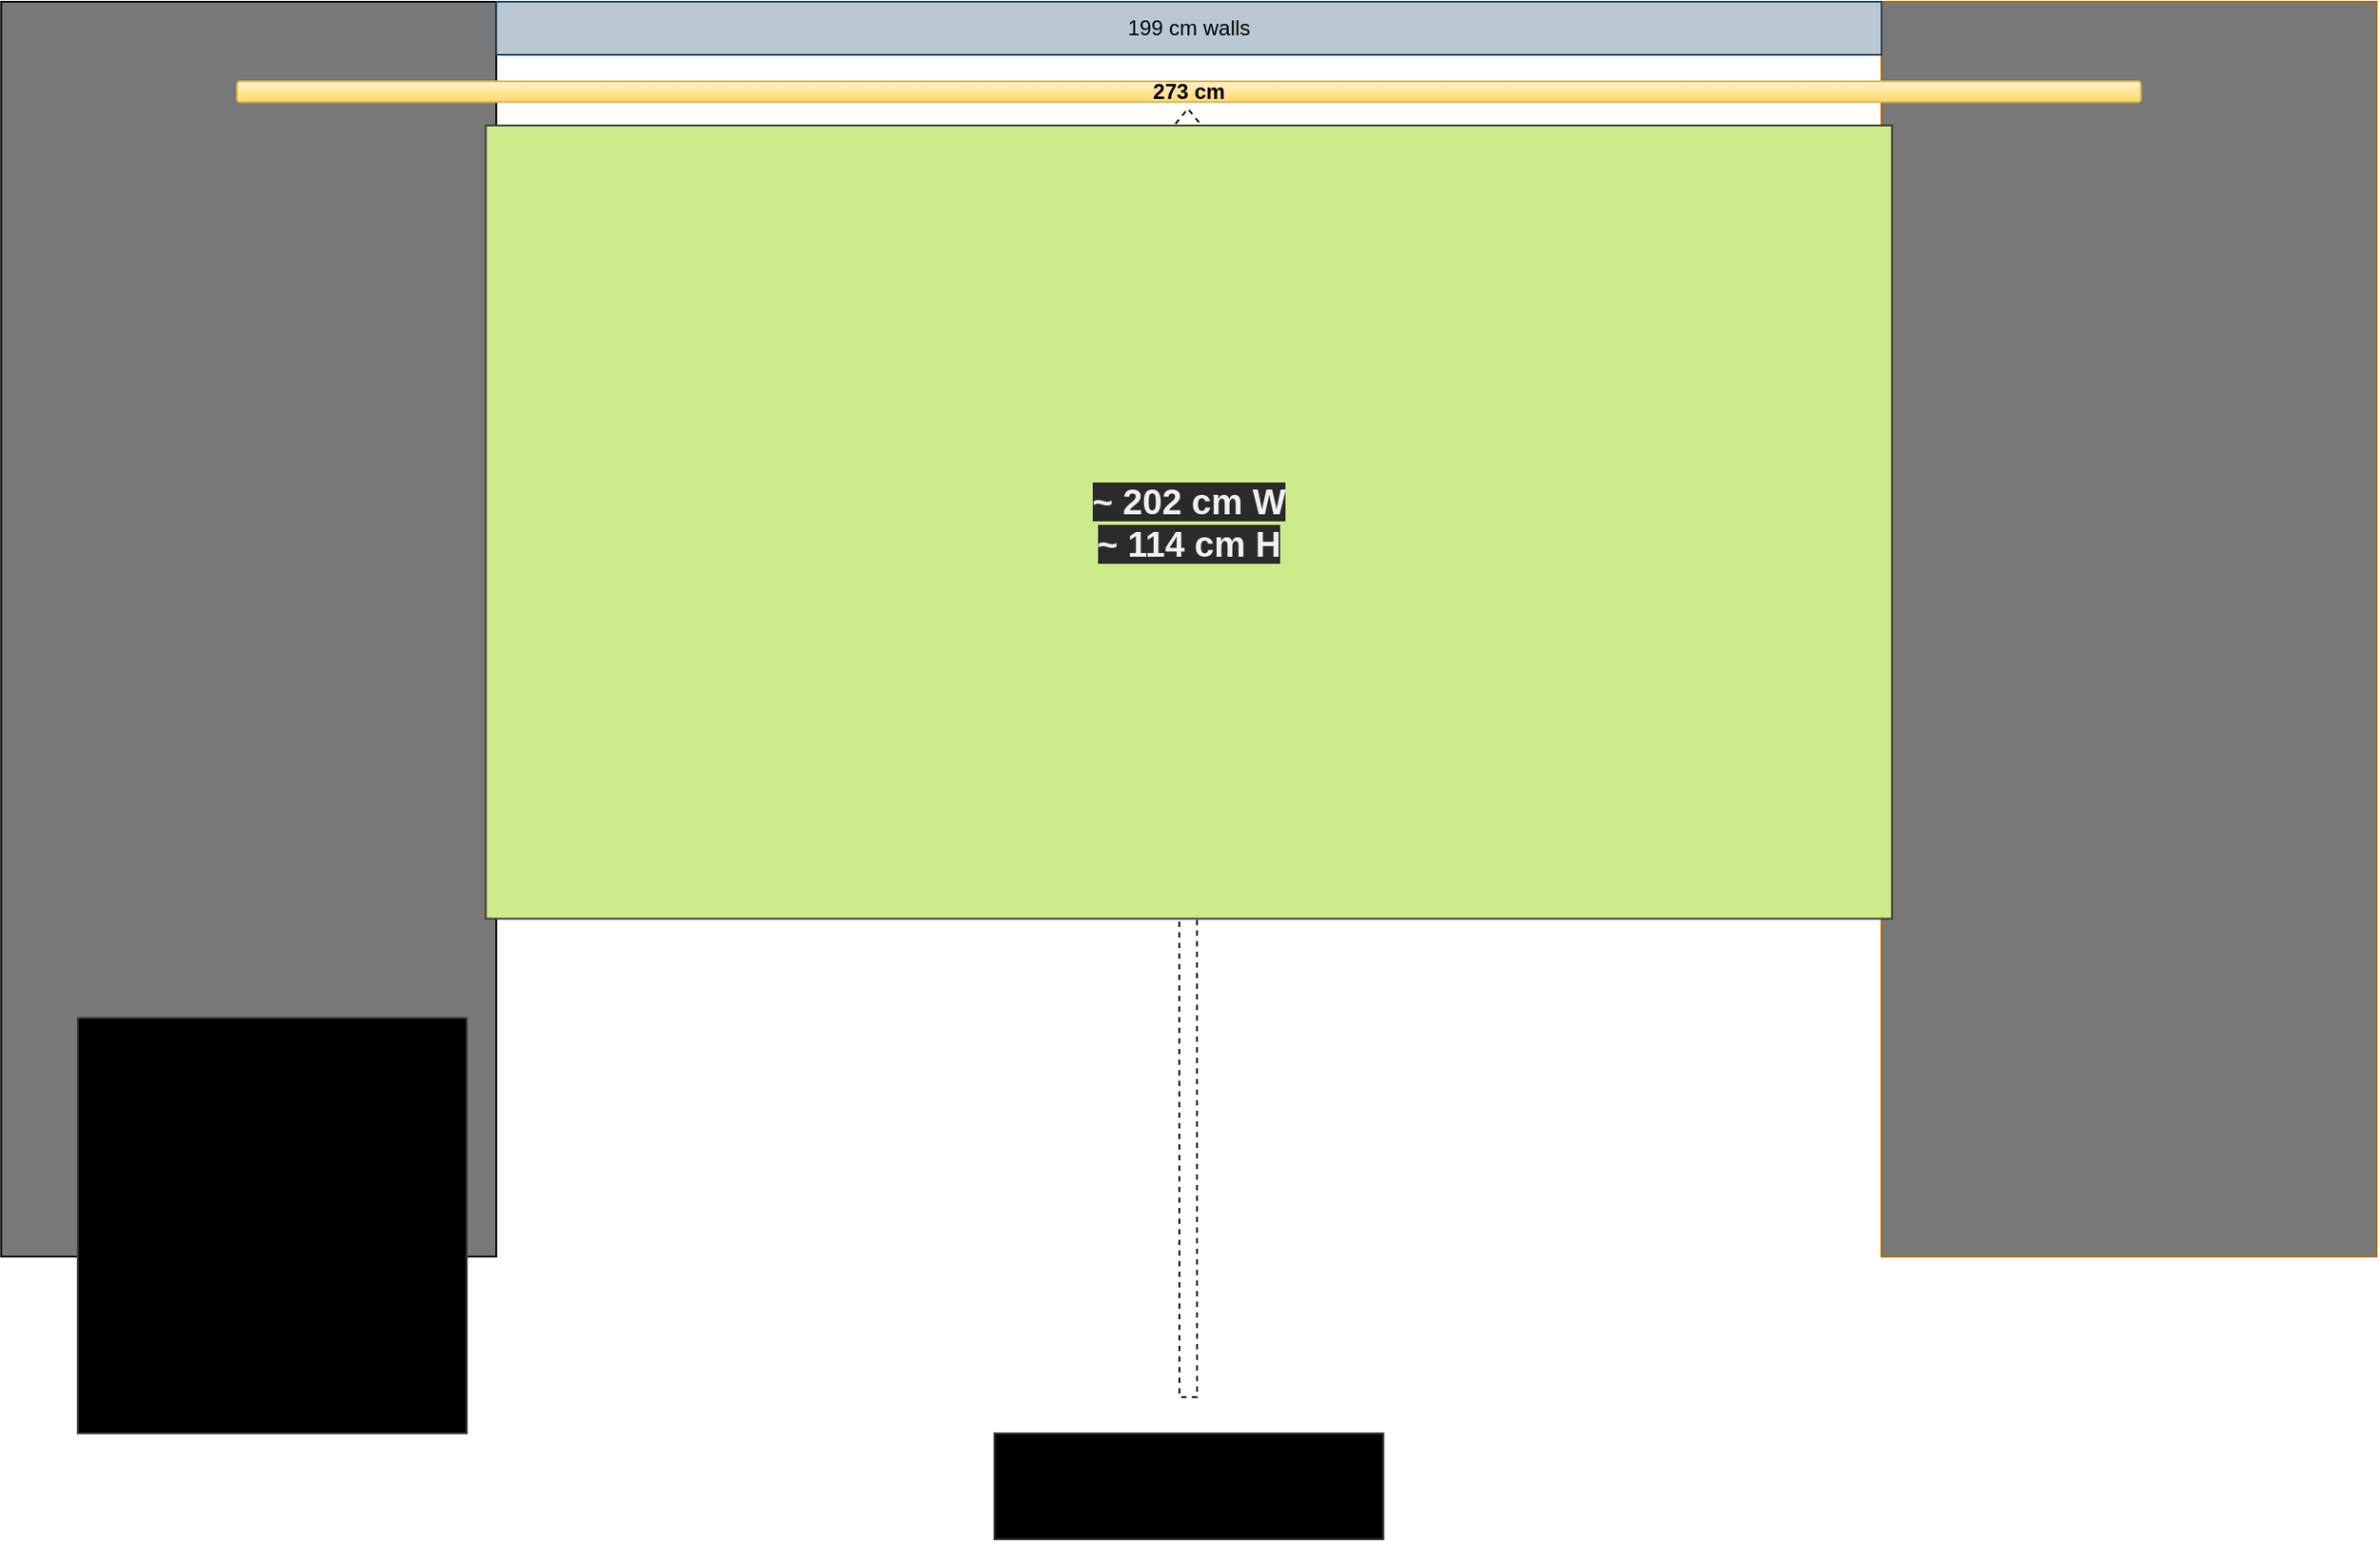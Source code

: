 <mxfile version="17.2.4" type="device"><diagram id="tSLuviGbvMK_bDfxZ2v5" name="Page-1"><mxGraphModel dx="1422" dy="865" grid="1" gridSize="10" guides="1" tooltips="1" connect="1" arrows="1" fold="1" page="1" pageScale="1" pageWidth="1654" pageHeight="1169" math="0" shadow="0"><root><mxCell id="0"/><mxCell id="1" parent="0"/><mxCell id="wyjK7SMpmZJKGZvmWKDR-3" value="" style="rounded=0;whiteSpace=wrap;html=1;fillColor=#787878;strokeColor=#b46504;" parent="1" vertex="1"><mxGeometry x="1200.11" y="40" width="280" height="710" as="geometry"/></mxCell><mxCell id="wyjK7SMpmZJKGZvmWKDR-2" value="" style="rounded=0;whiteSpace=wrap;html=1;fillColor=#787878;" parent="1" vertex="1"><mxGeometry x="136.65" y="40" width="280" height="710" as="geometry"/></mxCell><mxCell id="wyjK7SMpmZJKGZvmWKDR-1" value="273 cm" style="rounded=1;whiteSpace=wrap;html=1;fillColor=#fff2cc;gradientColor=#ffd966;strokeColor=#d6b656;fontStyle=1;fontColor=#000000;" parent="1" vertex="1"><mxGeometry x="270" y="85" width="1076.769" height="11.811" as="geometry"/></mxCell><mxCell id="wyjK7SMpmZJKGZvmWKDR-4" value="199 cm walls" style="rounded=0;whiteSpace=wrap;html=1;fillColor=#bac8d3;strokeColor=#23445d;fontColor=#000000;" parent="1" vertex="1"><mxGeometry x="416.65" y="40" width="783.463" height="30" as="geometry"/></mxCell><mxCell id="wyjK7SMpmZJKGZvmWKDR-6" value="" style="shape=flexArrow;endArrow=classic;html=1;rounded=0;fontColor=#000000;dashed=1;" parent="1" edge="1"><mxGeometry width="50" height="50" relative="1" as="geometry"><mxPoint x="808" y="830" as="sourcePoint"/><mxPoint x="807.79" y="100" as="targetPoint"/></mxGeometry></mxCell><mxCell id="wyjK7SMpmZJKGZvmWKDR-7" value="282 cm&amp;nbsp;&lt;br style=&quot;font-size: 20px;&quot;&gt;from wall to screen" style="text;html=1;strokeColor=#36393d;fillColor=#000000;align=center;verticalAlign=middle;whiteSpace=wrap;rounded=0;fontStyle=1;fontSize=20;" parent="1" vertex="1"><mxGeometry x="698.38" y="850" width="220" height="60" as="geometry"/></mxCell><mxCell id="wyjK7SMpmZJKGZvmWKDR-8" value="~ 202 cm W&lt;br&gt;~ 114 cm H&lt;br&gt;( +90 inch )" style="text;html=1;strokeColor=#36393d;fillColor=#000000;align=center;verticalAlign=middle;whiteSpace=wrap;rounded=0;fontStyle=1;fontSize=20;" parent="1" vertex="1"><mxGeometry x="180" y="615" width="220" height="235" as="geometry"/></mxCell><mxCell id="wyjK7SMpmZJKGZvmWKDR-9" value="&#10;&#10;&lt;span style=&quot;color: rgb(240, 240, 240); font-family: helvetica; font-size: 20px; font-style: normal; font-weight: 700; letter-spacing: normal; text-align: center; text-indent: 0px; text-transform: none; word-spacing: 0px; background-color: rgb(42, 42, 42); display: inline; float: none;&quot;&gt;~ 202 cm W&lt;/span&gt;&lt;br style=&quot;color: rgb(240, 240, 240); font-family: helvetica; font-size: 20px; font-style: normal; font-weight: 700; letter-spacing: normal; text-align: center; text-indent: 0px; text-transform: none; word-spacing: 0px; background-color: rgb(42, 42, 42);&quot;&gt;&lt;span style=&quot;color: rgb(240, 240, 240); font-family: helvetica; font-size: 20px; font-style: normal; font-weight: 700; letter-spacing: normal; text-align: center; text-indent: 0px; text-transform: none; word-spacing: 0px; background-color: rgb(42, 42, 42); display: inline; float: none;&quot;&gt;~ 114 cm H&lt;/span&gt;&#10;&#10;" style="rounded=0;whiteSpace=wrap;html=1;fontSize=20;fillColor=#cdeb8b;strokeColor=#36393d;" parent="1" vertex="1"><mxGeometry x="410.74" y="110" width="795.274" height="448.818" as="geometry"/></mxCell></root></mxGraphModel></diagram></mxfile>
